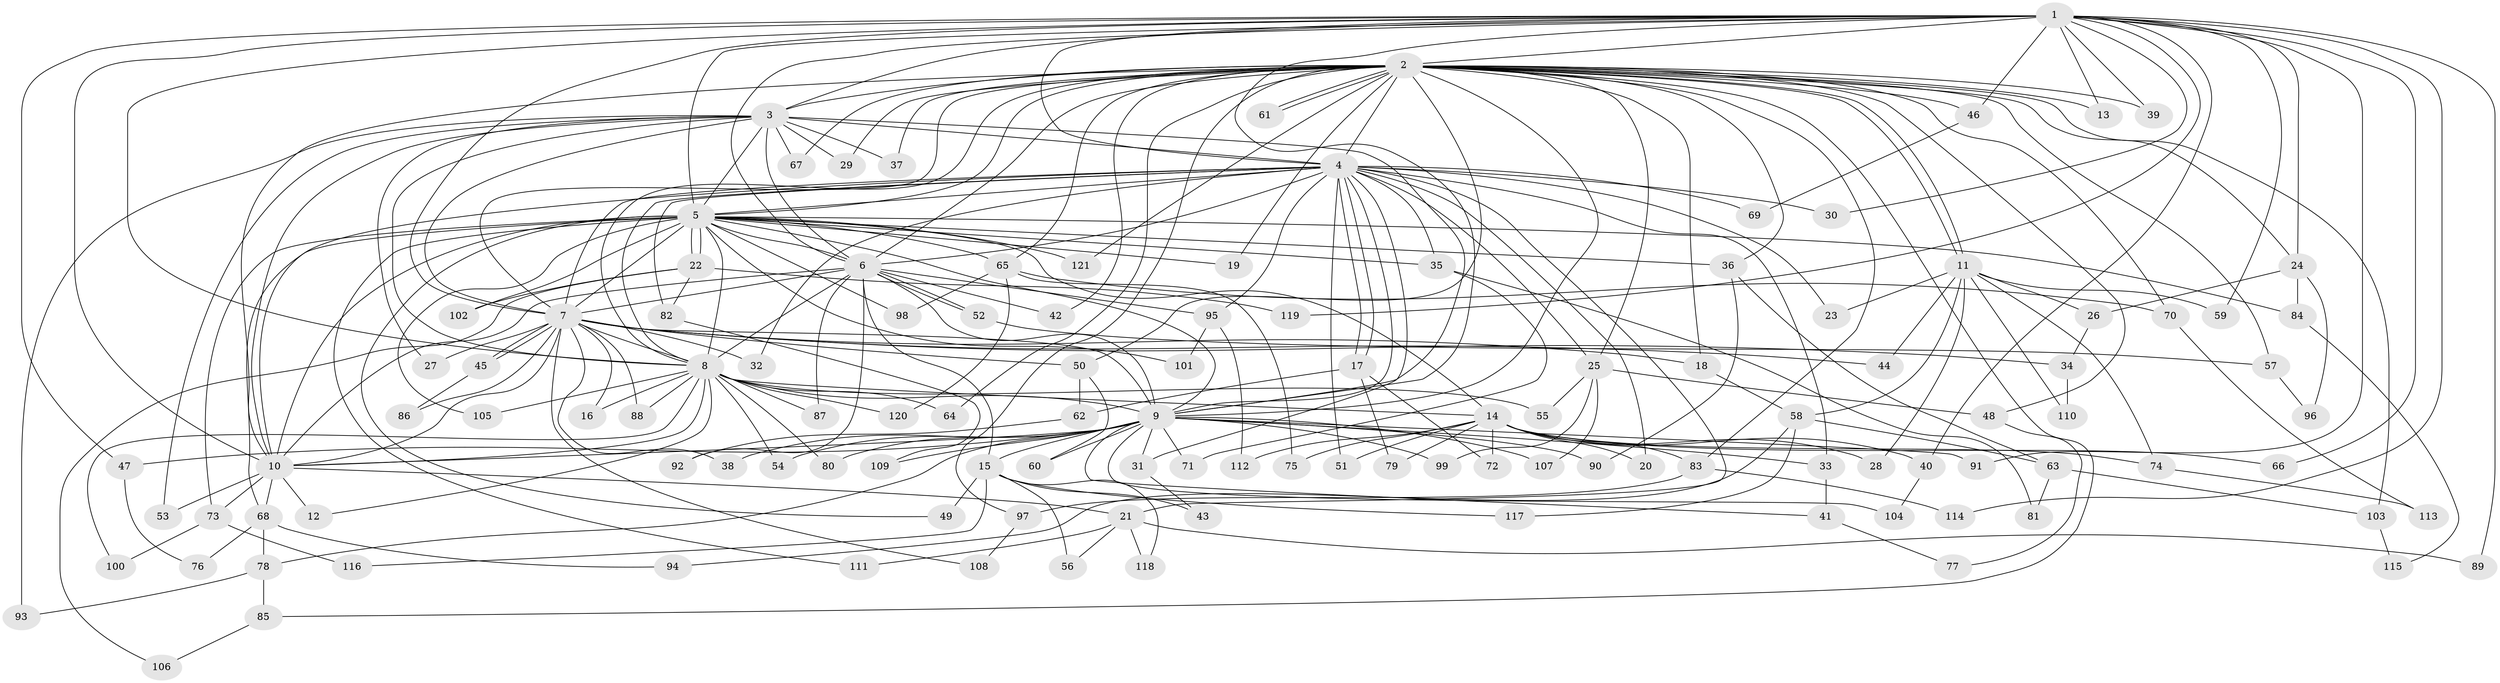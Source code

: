 // Generated by graph-tools (version 1.1) at 2025/10/02/27/25 16:10:56]
// undirected, 121 vertices, 267 edges
graph export_dot {
graph [start="1"]
  node [color=gray90,style=filled];
  1;
  2;
  3;
  4;
  5;
  6;
  7;
  8;
  9;
  10;
  11;
  12;
  13;
  14;
  15;
  16;
  17;
  18;
  19;
  20;
  21;
  22;
  23;
  24;
  25;
  26;
  27;
  28;
  29;
  30;
  31;
  32;
  33;
  34;
  35;
  36;
  37;
  38;
  39;
  40;
  41;
  42;
  43;
  44;
  45;
  46;
  47;
  48;
  49;
  50;
  51;
  52;
  53;
  54;
  55;
  56;
  57;
  58;
  59;
  60;
  61;
  62;
  63;
  64;
  65;
  66;
  67;
  68;
  69;
  70;
  71;
  72;
  73;
  74;
  75;
  76;
  77;
  78;
  79;
  80;
  81;
  82;
  83;
  84;
  85;
  86;
  87;
  88;
  89;
  90;
  91;
  92;
  93;
  94;
  95;
  96;
  97;
  98;
  99;
  100;
  101;
  102;
  103;
  104;
  105;
  106;
  107;
  108;
  109;
  110;
  111;
  112;
  113;
  114;
  115;
  116;
  117;
  118;
  119;
  120;
  121;
  1 -- 2;
  1 -- 3;
  1 -- 4;
  1 -- 5;
  1 -- 6;
  1 -- 7;
  1 -- 8;
  1 -- 9;
  1 -- 10;
  1 -- 13;
  1 -- 24;
  1 -- 30;
  1 -- 39;
  1 -- 40;
  1 -- 46;
  1 -- 47;
  1 -- 59;
  1 -- 66;
  1 -- 89;
  1 -- 91;
  1 -- 114;
  1 -- 119;
  2 -- 3;
  2 -- 4;
  2 -- 5;
  2 -- 6;
  2 -- 7;
  2 -- 8;
  2 -- 9;
  2 -- 10;
  2 -- 11;
  2 -- 11;
  2 -- 13;
  2 -- 18;
  2 -- 19;
  2 -- 24;
  2 -- 25;
  2 -- 29;
  2 -- 36;
  2 -- 37;
  2 -- 39;
  2 -- 42;
  2 -- 46;
  2 -- 48;
  2 -- 50;
  2 -- 57;
  2 -- 61;
  2 -- 61;
  2 -- 64;
  2 -- 65;
  2 -- 67;
  2 -- 70;
  2 -- 83;
  2 -- 85;
  2 -- 97;
  2 -- 103;
  2 -- 121;
  3 -- 4;
  3 -- 5;
  3 -- 6;
  3 -- 7;
  3 -- 8;
  3 -- 9;
  3 -- 10;
  3 -- 27;
  3 -- 29;
  3 -- 37;
  3 -- 53;
  3 -- 67;
  3 -- 93;
  4 -- 5;
  4 -- 6;
  4 -- 7;
  4 -- 8;
  4 -- 9;
  4 -- 10;
  4 -- 17;
  4 -- 17;
  4 -- 20;
  4 -- 21;
  4 -- 23;
  4 -- 25;
  4 -- 30;
  4 -- 31;
  4 -- 32;
  4 -- 33;
  4 -- 35;
  4 -- 51;
  4 -- 69;
  4 -- 82;
  4 -- 95;
  5 -- 6;
  5 -- 7;
  5 -- 8;
  5 -- 9;
  5 -- 10;
  5 -- 14;
  5 -- 19;
  5 -- 22;
  5 -- 22;
  5 -- 35;
  5 -- 36;
  5 -- 49;
  5 -- 65;
  5 -- 68;
  5 -- 73;
  5 -- 84;
  5 -- 98;
  5 -- 101;
  5 -- 102;
  5 -- 105;
  5 -- 111;
  5 -- 121;
  6 -- 7;
  6 -- 8;
  6 -- 9;
  6 -- 10;
  6 -- 15;
  6 -- 42;
  6 -- 52;
  6 -- 52;
  6 -- 87;
  6 -- 92;
  6 -- 95;
  7 -- 8;
  7 -- 9;
  7 -- 10;
  7 -- 16;
  7 -- 18;
  7 -- 27;
  7 -- 32;
  7 -- 34;
  7 -- 38;
  7 -- 44;
  7 -- 45;
  7 -- 45;
  7 -- 50;
  7 -- 86;
  7 -- 88;
  7 -- 108;
  8 -- 9;
  8 -- 10;
  8 -- 12;
  8 -- 14;
  8 -- 16;
  8 -- 54;
  8 -- 55;
  8 -- 64;
  8 -- 80;
  8 -- 87;
  8 -- 88;
  8 -- 100;
  8 -- 105;
  8 -- 120;
  9 -- 10;
  9 -- 15;
  9 -- 31;
  9 -- 33;
  9 -- 38;
  9 -- 41;
  9 -- 47;
  9 -- 54;
  9 -- 60;
  9 -- 71;
  9 -- 78;
  9 -- 80;
  9 -- 90;
  9 -- 91;
  9 -- 99;
  9 -- 104;
  9 -- 107;
  9 -- 109;
  10 -- 12;
  10 -- 21;
  10 -- 53;
  10 -- 68;
  10 -- 73;
  11 -- 23;
  11 -- 26;
  11 -- 28;
  11 -- 44;
  11 -- 58;
  11 -- 59;
  11 -- 74;
  11 -- 110;
  14 -- 20;
  14 -- 28;
  14 -- 40;
  14 -- 51;
  14 -- 66;
  14 -- 72;
  14 -- 74;
  14 -- 75;
  14 -- 79;
  14 -- 83;
  14 -- 112;
  15 -- 43;
  15 -- 49;
  15 -- 56;
  15 -- 116;
  15 -- 117;
  15 -- 118;
  17 -- 62;
  17 -- 72;
  17 -- 79;
  18 -- 58;
  21 -- 56;
  21 -- 89;
  21 -- 111;
  21 -- 118;
  22 -- 82;
  22 -- 102;
  22 -- 106;
  22 -- 119;
  24 -- 26;
  24 -- 84;
  24 -- 96;
  25 -- 48;
  25 -- 55;
  25 -- 99;
  25 -- 107;
  26 -- 34;
  31 -- 43;
  33 -- 41;
  34 -- 110;
  35 -- 71;
  35 -- 81;
  36 -- 63;
  36 -- 90;
  40 -- 104;
  41 -- 77;
  45 -- 86;
  46 -- 69;
  47 -- 76;
  48 -- 77;
  50 -- 60;
  50 -- 62;
  52 -- 57;
  57 -- 96;
  58 -- 63;
  58 -- 94;
  58 -- 117;
  62 -- 92;
  63 -- 81;
  63 -- 103;
  65 -- 70;
  65 -- 75;
  65 -- 98;
  65 -- 120;
  68 -- 76;
  68 -- 78;
  68 -- 94;
  70 -- 113;
  73 -- 100;
  73 -- 116;
  74 -- 113;
  78 -- 85;
  78 -- 93;
  82 -- 109;
  83 -- 97;
  83 -- 114;
  84 -- 115;
  85 -- 106;
  95 -- 101;
  95 -- 112;
  97 -- 108;
  103 -- 115;
}
